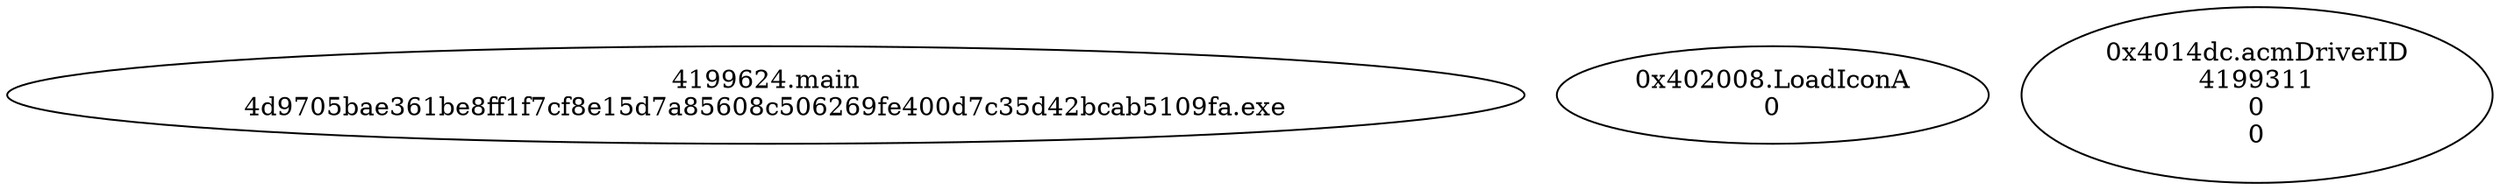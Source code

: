 // Global SCDG with merge call
digraph {
	0 [label="4199624.main
4d9705bae361be8ff1f7cf8e15d7a85608c506269fe400d7c35d42bcab5109fa.exe"]
	1 [label="0x402008.LoadIconA
0
"]
	2 [label="0x4014dc.acmDriverID
4199311
0
0"]
}

